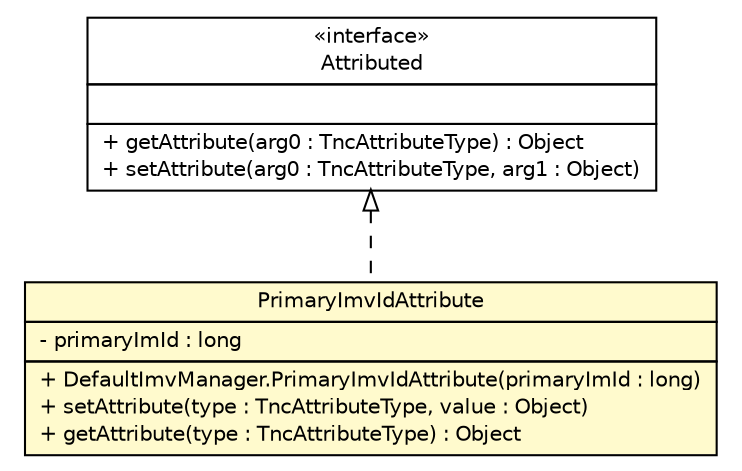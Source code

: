 #!/usr/local/bin/dot
#
# Class diagram 
# Generated by UMLGraph version R5_6 (http://www.umlgraph.org/)
#

digraph G {
	edge [fontname="Helvetica",fontsize=10,labelfontname="Helvetica",labelfontsize=10];
	node [fontname="Helvetica",fontsize=10,shape=plaintext];
	nodesep=0.25;
	ranksep=0.5;
	// de.hsbremen.tc.tnc.tnccs.im.manager.simple.DefaultImvManager.PrimaryImvIdAttribute
	c13887 [label=<<table title="de.hsbremen.tc.tnc.tnccs.im.manager.simple.DefaultImvManager.PrimaryImvIdAttribute" border="0" cellborder="1" cellspacing="0" cellpadding="2" port="p" bgcolor="lemonChiffon" href="./DefaultImvManager.PrimaryImvIdAttribute.html">
		<tr><td><table border="0" cellspacing="0" cellpadding="1">
<tr><td align="center" balign="center"> PrimaryImvIdAttribute </td></tr>
		</table></td></tr>
		<tr><td><table border="0" cellspacing="0" cellpadding="1">
<tr><td align="left" balign="left"> - primaryImId : long </td></tr>
		</table></td></tr>
		<tr><td><table border="0" cellspacing="0" cellpadding="1">
<tr><td align="left" balign="left"> + DefaultImvManager.PrimaryImvIdAttribute(primaryImId : long) </td></tr>
<tr><td align="left" balign="left"> + setAttribute(type : TncAttributeType, value : Object) </td></tr>
<tr><td align="left" balign="left"> + getAttribute(type : TncAttributeType) : Object </td></tr>
		</table></td></tr>
		</table>>, URL="./DefaultImvManager.PrimaryImvIdAttribute.html", fontname="Helvetica", fontcolor="black", fontsize=10.0];
	//de.hsbremen.tc.tnc.tnccs.im.manager.simple.DefaultImvManager.PrimaryImvIdAttribute implements de.hsbremen.tc.tnc.attribute.Attributed
	c14046:p -> c13887:p [dir=back,arrowtail=empty,style=dashed];
	// de.hsbremen.tc.tnc.attribute.Attributed
	c14046 [label=<<table title="de.hsbremen.tc.tnc.attribute.Attributed" border="0" cellborder="1" cellspacing="0" cellpadding="2" port="p" href="http://java.sun.com/j2se/1.4.2/docs/api/de/hsbremen/tc/tnc/attribute/Attributed.html">
		<tr><td><table border="0" cellspacing="0" cellpadding="1">
<tr><td align="center" balign="center"> &#171;interface&#187; </td></tr>
<tr><td align="center" balign="center"> Attributed </td></tr>
		</table></td></tr>
		<tr><td><table border="0" cellspacing="0" cellpadding="1">
<tr><td align="left" balign="left">  </td></tr>
		</table></td></tr>
		<tr><td><table border="0" cellspacing="0" cellpadding="1">
<tr><td align="left" balign="left"> + getAttribute(arg0 : TncAttributeType) : Object </td></tr>
<tr><td align="left" balign="left"> + setAttribute(arg0 : TncAttributeType, arg1 : Object) </td></tr>
		</table></td></tr>
		</table>>, URL="http://java.sun.com/j2se/1.4.2/docs/api/de/hsbremen/tc/tnc/attribute/Attributed.html", fontname="Helvetica", fontcolor="black", fontsize=10.0];
}

